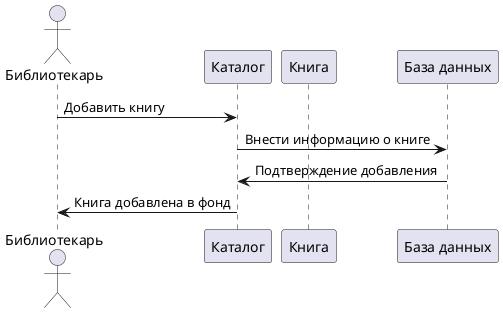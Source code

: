 @startuml
actor Библиотекарь
participant "Каталог" as Catalog
participant "Книга" as Book
participant "База данных" as Database

Библиотекарь -> Catalog: Добавить книгу
Catalog -> Database: Внести информацию о книге
Database -> Catalog: Подтверждение добавления
Catalog -> Библиотекарь: Книга добавлена в фонд
@enduml
